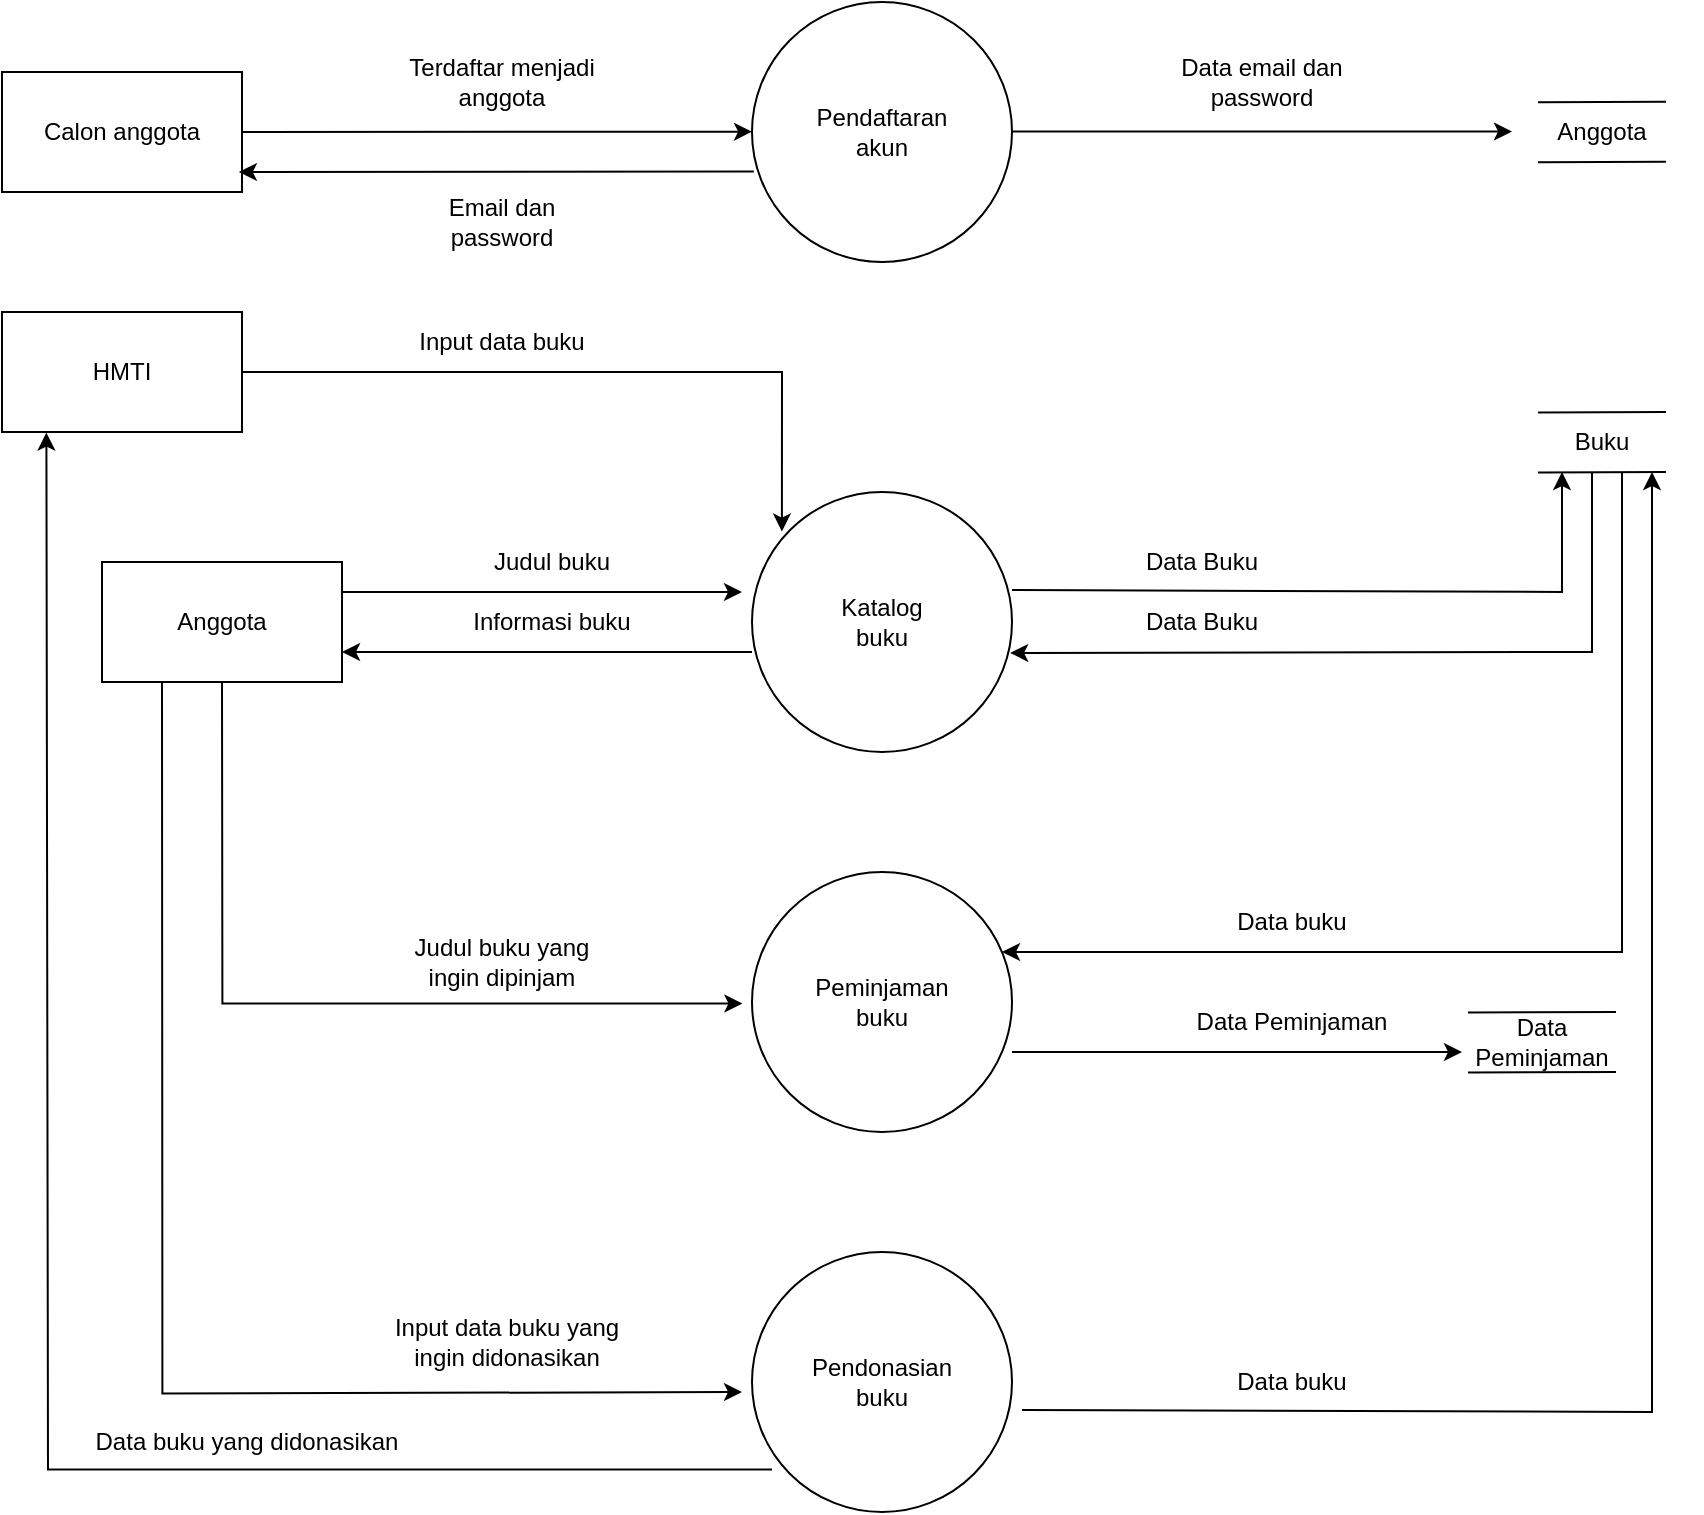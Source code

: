 <mxfile version="24.4.10" type="device">
  <diagram name="Page-1" id="kF6dsOFdBzsFPIKypxqm">
    <mxGraphModel dx="1909" dy="1027" grid="1" gridSize="10" guides="1" tooltips="1" connect="1" arrows="1" fold="1" page="1" pageScale="1" pageWidth="850" pageHeight="1100" math="0" shadow="0">
      <root>
        <mxCell id="0" />
        <mxCell id="1" parent="0" />
        <mxCell id="MY69Qig5T2Ln1av44Shx-1" value="Calon anggota" style="rounded=0;whiteSpace=wrap;html=1;" parent="1" vertex="1">
          <mxGeometry y="45" width="120" height="60" as="geometry" />
        </mxCell>
        <mxCell id="MY69Qig5T2Ln1av44Shx-2" value="" style="endArrow=classic;html=1;rounded=0;" parent="1" edge="1">
          <mxGeometry width="50" height="50" relative="1" as="geometry">
            <mxPoint x="170" y="305" as="sourcePoint" />
            <mxPoint x="370" y="305" as="targetPoint" />
          </mxGeometry>
        </mxCell>
        <mxCell id="MY69Qig5T2Ln1av44Shx-3" value="" style="endArrow=classic;html=1;rounded=0;" parent="1" edge="1">
          <mxGeometry width="50" height="50" relative="1" as="geometry">
            <mxPoint x="375" y="335" as="sourcePoint" />
            <mxPoint x="170" y="335" as="targetPoint" />
          </mxGeometry>
        </mxCell>
        <mxCell id="MY69Qig5T2Ln1av44Shx-4" value="HMTI" style="rounded=0;whiteSpace=wrap;html=1;" parent="1" vertex="1">
          <mxGeometry y="165" width="120" height="60" as="geometry" />
        </mxCell>
        <mxCell id="MY69Qig5T2Ln1av44Shx-5" value="Terdaftar menjadi anggota" style="text;html=1;align=center;verticalAlign=middle;whiteSpace=wrap;rounded=0;" parent="1" vertex="1">
          <mxGeometry x="200" y="35" width="100" height="30" as="geometry" />
        </mxCell>
        <mxCell id="MY69Qig5T2Ln1av44Shx-6" value="Email dan&lt;div&gt;password&lt;/div&gt;" style="text;html=1;align=center;verticalAlign=middle;whiteSpace=wrap;rounded=0;" parent="1" vertex="1">
          <mxGeometry x="200" y="105" width="100" height="30" as="geometry" />
        </mxCell>
        <mxCell id="MY69Qig5T2Ln1av44Shx-7" value="Pendaftaran&lt;div&gt;akun&lt;/div&gt;" style="ellipse;whiteSpace=wrap;html=1;aspect=fixed;" parent="1" vertex="1">
          <mxGeometry x="375" y="10" width="130" height="130" as="geometry" />
        </mxCell>
        <mxCell id="MY69Qig5T2Ln1av44Shx-8" value="" style="endArrow=classic;html=1;rounded=0;" parent="1" edge="1">
          <mxGeometry width="50" height="50" relative="1" as="geometry">
            <mxPoint x="505" y="74.78" as="sourcePoint" />
            <mxPoint x="755" y="74.78" as="targetPoint" />
          </mxGeometry>
        </mxCell>
        <mxCell id="MY69Qig5T2Ln1av44Shx-10" value="Data email dan password" style="text;html=1;align=center;verticalAlign=middle;whiteSpace=wrap;rounded=0;" parent="1" vertex="1">
          <mxGeometry x="580" y="35" width="100" height="30" as="geometry" />
        </mxCell>
        <mxCell id="MY69Qig5T2Ln1av44Shx-11" value="Anggota" style="text;html=1;align=center;verticalAlign=middle;whiteSpace=wrap;rounded=0;" parent="1" vertex="1">
          <mxGeometry x="750" y="59.85" width="100" height="30" as="geometry" />
        </mxCell>
        <mxCell id="MY69Qig5T2Ln1av44Shx-12" value="" style="endArrow=none;html=1;rounded=0;exitX=0.144;exitY=-0.027;exitDx=0;exitDy=0;exitPerimeter=0;" parent="1" edge="1">
          <mxGeometry width="50" height="50" relative="1" as="geometry">
            <mxPoint x="768.03" y="60.14" as="sourcePoint" />
            <mxPoint x="831.98" y="59.85" as="targetPoint" />
          </mxGeometry>
        </mxCell>
        <mxCell id="MY69Qig5T2Ln1av44Shx-14" value="" style="endArrow=none;html=1;rounded=0;exitX=0.144;exitY=-0.027;exitDx=0;exitDy=0;exitPerimeter=0;" parent="1" edge="1">
          <mxGeometry width="50" height="50" relative="1" as="geometry">
            <mxPoint x="768.03" y="90.14" as="sourcePoint" />
            <mxPoint x="831.98" y="89.85" as="targetPoint" />
          </mxGeometry>
        </mxCell>
        <mxCell id="MY69Qig5T2Ln1av44Shx-25" value="Katalog&lt;div&gt;buku&lt;/div&gt;" style="ellipse;whiteSpace=wrap;html=1;aspect=fixed;" parent="1" vertex="1">
          <mxGeometry x="375" y="255" width="130" height="130" as="geometry" />
        </mxCell>
        <mxCell id="MY69Qig5T2Ln1av44Shx-26" value="" style="endArrow=classic;html=1;rounded=0;entryX=0.987;entryY=0.833;entryDx=0;entryDy=0;entryPerimeter=0;exitX=0.007;exitY=0.652;exitDx=0;exitDy=0;exitPerimeter=0;" parent="1" source="MY69Qig5T2Ln1av44Shx-7" target="MY69Qig5T2Ln1av44Shx-1" edge="1">
          <mxGeometry width="50" height="50" relative="1" as="geometry">
            <mxPoint x="360" y="95" as="sourcePoint" />
            <mxPoint x="130" y="95" as="targetPoint" />
          </mxGeometry>
        </mxCell>
        <mxCell id="MY69Qig5T2Ln1av44Shx-27" value="" style="endArrow=classic;html=1;rounded=0;exitX=1;exitY=0.5;exitDx=0;exitDy=0;" parent="1" source="MY69Qig5T2Ln1av44Shx-1" edge="1">
          <mxGeometry width="50" height="50" relative="1" as="geometry">
            <mxPoint x="125" y="74.82" as="sourcePoint" />
            <mxPoint x="375" y="74.82" as="targetPoint" />
          </mxGeometry>
        </mxCell>
        <mxCell id="MY69Qig5T2Ln1av44Shx-28" value="Anggota" style="rounded=0;whiteSpace=wrap;html=1;" parent="1" vertex="1">
          <mxGeometry x="50" y="290" width="120" height="60" as="geometry" />
        </mxCell>
        <mxCell id="MY69Qig5T2Ln1av44Shx-29" value="" style="endArrow=classic;html=1;rounded=0;entryX=0.115;entryY=0.152;entryDx=0;entryDy=0;entryPerimeter=0;" parent="1" target="MY69Qig5T2Ln1av44Shx-25" edge="1">
          <mxGeometry width="50" height="50" relative="1" as="geometry">
            <mxPoint x="120" y="195" as="sourcePoint" />
            <mxPoint x="389.96" y="265.01" as="targetPoint" />
            <Array as="points">
              <mxPoint x="390" y="195" />
            </Array>
          </mxGeometry>
        </mxCell>
        <mxCell id="MY69Qig5T2Ln1av44Shx-30" value="" style="endArrow=classic;html=1;rounded=0;" parent="1" edge="1">
          <mxGeometry width="50" height="50" relative="1" as="geometry">
            <mxPoint x="505" y="304" as="sourcePoint" />
            <mxPoint x="780" y="245" as="targetPoint" />
            <Array as="points">
              <mxPoint x="780" y="305" />
            </Array>
          </mxGeometry>
        </mxCell>
        <mxCell id="MY69Qig5T2Ln1av44Shx-31" value="" style="endArrow=classic;html=1;rounded=0;entryX=0.993;entryY=0.619;entryDx=0;entryDy=0;entryPerimeter=0;" parent="1" target="MY69Qig5T2Ln1av44Shx-25" edge="1">
          <mxGeometry width="50" height="50" relative="1" as="geometry">
            <mxPoint x="795" y="245" as="sourcePoint" />
            <mxPoint x="510" y="335" as="targetPoint" />
            <Array as="points">
              <mxPoint x="795" y="335" />
            </Array>
          </mxGeometry>
        </mxCell>
        <mxCell id="MY69Qig5T2Ln1av44Shx-34" value="Data Buku" style="text;html=1;align=center;verticalAlign=middle;whiteSpace=wrap;rounded=0;" parent="1" vertex="1">
          <mxGeometry x="570" y="275" width="60" height="30" as="geometry" />
        </mxCell>
        <mxCell id="MY69Qig5T2Ln1av44Shx-35" value="Data Buku" style="text;html=1;align=center;verticalAlign=middle;whiteSpace=wrap;rounded=0;" parent="1" vertex="1">
          <mxGeometry x="570" y="305" width="60" height="30" as="geometry" />
        </mxCell>
        <mxCell id="MY69Qig5T2Ln1av44Shx-36" value="" style="endArrow=none;html=1;rounded=0;exitX=0.144;exitY=-0.027;exitDx=0;exitDy=0;exitPerimeter=0;" parent="1" edge="1">
          <mxGeometry width="50" height="50" relative="1" as="geometry">
            <mxPoint x="768.03" y="215.29" as="sourcePoint" />
            <mxPoint x="831.98" y="215" as="targetPoint" />
          </mxGeometry>
        </mxCell>
        <mxCell id="MY69Qig5T2Ln1av44Shx-37" value="Buku" style="text;html=1;align=center;verticalAlign=middle;whiteSpace=wrap;rounded=0;" parent="1" vertex="1">
          <mxGeometry x="750" y="215" width="100" height="30" as="geometry" />
        </mxCell>
        <mxCell id="MY69Qig5T2Ln1av44Shx-38" value="" style="endArrow=none;html=1;rounded=0;exitX=0.144;exitY=-0.027;exitDx=0;exitDy=0;exitPerimeter=0;" parent="1" edge="1">
          <mxGeometry width="50" height="50" relative="1" as="geometry">
            <mxPoint x="768.03" y="245.29" as="sourcePoint" />
            <mxPoint x="831.98" y="245" as="targetPoint" />
          </mxGeometry>
        </mxCell>
        <mxCell id="MY69Qig5T2Ln1av44Shx-40" value="Peminjaman&lt;div&gt;buku&lt;/div&gt;" style="ellipse;whiteSpace=wrap;html=1;aspect=fixed;" parent="1" vertex="1">
          <mxGeometry x="375" y="445" width="130" height="130" as="geometry" />
        </mxCell>
        <mxCell id="MY69Qig5T2Ln1av44Shx-41" value="Pendonasian&lt;div&gt;buku&lt;/div&gt;" style="ellipse;whiteSpace=wrap;html=1;aspect=fixed;" parent="1" vertex="1">
          <mxGeometry x="375" y="635" width="130" height="130" as="geometry" />
        </mxCell>
        <mxCell id="MY69Qig5T2Ln1av44Shx-42" value="" style="endArrow=classic;html=1;rounded=0;entryX=0;entryY=0.5;entryDx=0;entryDy=0;exitX=0.54;exitY=0.987;exitDx=0;exitDy=0;exitPerimeter=0;" parent="1" edge="1">
          <mxGeometry width="50" height="50" relative="1" as="geometry">
            <mxPoint x="110.0" y="350" as="sourcePoint" />
            <mxPoint x="370.2" y="510.78" as="targetPoint" />
            <Array as="points">
              <mxPoint x="110.2" y="510.78" />
            </Array>
          </mxGeometry>
        </mxCell>
        <mxCell id="MY69Qig5T2Ln1av44Shx-44" value="" style="endArrow=classic;html=1;rounded=0;exitX=0.25;exitY=1;exitDx=0;exitDy=0;" parent="1" source="MY69Qig5T2Ln1av44Shx-28" edge="1">
          <mxGeometry width="50" height="50" relative="1" as="geometry">
            <mxPoint x="80.0" y="545" as="sourcePoint" />
            <mxPoint x="370" y="705" as="targetPoint" />
            <Array as="points">
              <mxPoint x="80.2" y="705.78" />
            </Array>
          </mxGeometry>
        </mxCell>
        <mxCell id="MY69Qig5T2Ln1av44Shx-47" value="" style="endArrow=classic;html=1;rounded=0;entryX=0.185;entryY=1.005;entryDx=0;entryDy=0;entryPerimeter=0;" parent="1" target="MY69Qig5T2Ln1av44Shx-4" edge="1">
          <mxGeometry width="50" height="50" relative="1" as="geometry">
            <mxPoint x="385" y="743.74" as="sourcePoint" />
            <mxPoint x="23.4" y="236.26" as="targetPoint" />
            <Array as="points">
              <mxPoint x="23" y="743.74" />
            </Array>
          </mxGeometry>
        </mxCell>
        <mxCell id="MY69Qig5T2Ln1av44Shx-48" value="Judul buku" style="text;html=1;align=center;verticalAlign=middle;whiteSpace=wrap;rounded=0;" parent="1" vertex="1">
          <mxGeometry x="240" y="275" width="70" height="30" as="geometry" />
        </mxCell>
        <mxCell id="MY69Qig5T2Ln1av44Shx-49" value="Informasi buku" style="text;html=1;align=center;verticalAlign=middle;whiteSpace=wrap;rounded=0;" parent="1" vertex="1">
          <mxGeometry x="230" y="305" width="90" height="30" as="geometry" />
        </mxCell>
        <mxCell id="MY69Qig5T2Ln1av44Shx-50" value="Input data buku" style="text;html=1;align=center;verticalAlign=middle;whiteSpace=wrap;rounded=0;" parent="1" vertex="1">
          <mxGeometry x="200" y="165" width="100" height="30" as="geometry" />
        </mxCell>
        <mxCell id="MY69Qig5T2Ln1av44Shx-51" value="Judul buku yang&lt;div&gt;ingin dipinjam&lt;/div&gt;" style="text;html=1;align=center;verticalAlign=middle;whiteSpace=wrap;rounded=0;" parent="1" vertex="1">
          <mxGeometry x="205" y="475" width="90" height="30" as="geometry" />
        </mxCell>
        <mxCell id="MY69Qig5T2Ln1av44Shx-52" value="Input data buku yang ingin didonasikan" style="text;html=1;align=center;verticalAlign=middle;whiteSpace=wrap;rounded=0;" parent="1" vertex="1">
          <mxGeometry x="195" y="665" width="115" height="30" as="geometry" />
        </mxCell>
        <mxCell id="MY69Qig5T2Ln1av44Shx-53" value="Data buku yang didonasikan" style="text;html=1;align=center;verticalAlign=middle;whiteSpace=wrap;rounded=0;" parent="1" vertex="1">
          <mxGeometry x="30" y="715" width="185" height="30" as="geometry" />
        </mxCell>
        <mxCell id="MY69Qig5T2Ln1av44Shx-54" value="" style="endArrow=classic;html=1;rounded=0;" parent="1" edge="1">
          <mxGeometry width="50" height="50" relative="1" as="geometry">
            <mxPoint x="810" y="245" as="sourcePoint" />
            <mxPoint x="500" y="485" as="targetPoint" />
            <Array as="points">
              <mxPoint x="810" y="485" />
            </Array>
          </mxGeometry>
        </mxCell>
        <mxCell id="MY69Qig5T2Ln1av44Shx-55" value="" style="endArrow=classic;html=1;rounded=0;" parent="1" edge="1">
          <mxGeometry width="50" height="50" relative="1" as="geometry">
            <mxPoint x="510" y="714" as="sourcePoint" />
            <mxPoint x="825" y="245" as="targetPoint" />
            <Array as="points">
              <mxPoint x="825" y="715" />
            </Array>
          </mxGeometry>
        </mxCell>
        <mxCell id="MY69Qig5T2Ln1av44Shx-58" value="Data buku" style="text;html=1;align=center;verticalAlign=middle;whiteSpace=wrap;rounded=0;" parent="1" vertex="1">
          <mxGeometry x="590" y="685" width="110" height="30" as="geometry" />
        </mxCell>
        <mxCell id="MY69Qig5T2Ln1av44Shx-59" value="Data buku" style="text;html=1;align=center;verticalAlign=middle;whiteSpace=wrap;rounded=0;" parent="1" vertex="1">
          <mxGeometry x="590" y="455" width="110" height="30" as="geometry" />
        </mxCell>
        <mxCell id="MY69Qig5T2Ln1av44Shx-60" value="" style="endArrow=classic;html=1;rounded=0;" parent="1" edge="1">
          <mxGeometry width="50" height="50" relative="1" as="geometry">
            <mxPoint x="505" y="535" as="sourcePoint" />
            <mxPoint x="730" y="535" as="targetPoint" />
          </mxGeometry>
        </mxCell>
        <mxCell id="MY69Qig5T2Ln1av44Shx-61" value="Data&lt;div&gt;Peminjaman&lt;/div&gt;" style="text;html=1;align=center;verticalAlign=middle;whiteSpace=wrap;rounded=0;" parent="1" vertex="1">
          <mxGeometry x="720" y="515" width="100" height="30" as="geometry" />
        </mxCell>
        <mxCell id="MY69Qig5T2Ln1av44Shx-62" value="" style="endArrow=none;html=1;rounded=0;exitX=0.144;exitY=-0.027;exitDx=0;exitDy=0;exitPerimeter=0;" parent="1" edge="1">
          <mxGeometry width="50" height="50" relative="1" as="geometry">
            <mxPoint x="733.0" y="545.29" as="sourcePoint" />
            <mxPoint x="807" y="545" as="targetPoint" />
          </mxGeometry>
        </mxCell>
        <mxCell id="MY69Qig5T2Ln1av44Shx-63" value="" style="endArrow=none;html=1;rounded=0;exitX=0.144;exitY=-0.027;exitDx=0;exitDy=0;exitPerimeter=0;" parent="1" edge="1">
          <mxGeometry width="50" height="50" relative="1" as="geometry">
            <mxPoint x="733.0" y="515.29" as="sourcePoint" />
            <mxPoint x="807" y="515" as="targetPoint" />
          </mxGeometry>
        </mxCell>
        <mxCell id="MY69Qig5T2Ln1av44Shx-64" value="Data Peminjaman" style="text;html=1;align=center;verticalAlign=middle;whiteSpace=wrap;rounded=0;" parent="1" vertex="1">
          <mxGeometry x="590" y="505" width="110" height="30" as="geometry" />
        </mxCell>
      </root>
    </mxGraphModel>
  </diagram>
</mxfile>
